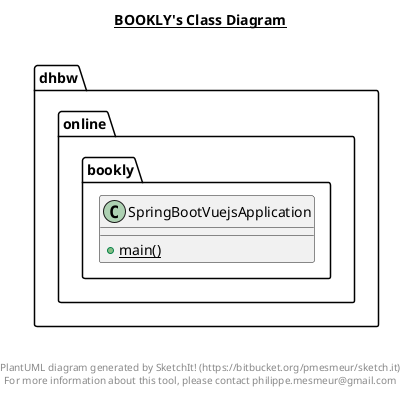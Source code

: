 @startuml

title __BOOKLY's Class Diagram__\n

  namespace dhbw.online.bookly {
    class dhbw.online.bookly.SpringBootVuejsApplication {
        {static} + main()
    }
  }
  



right footer


PlantUML diagram generated by SketchIt! (https://bitbucket.org/pmesmeur/sketch.it)
For more information about this tool, please contact philippe.mesmeur@gmail.com
endfooter

@enduml
